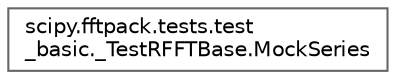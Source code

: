 digraph "Graphical Class Hierarchy"
{
 // LATEX_PDF_SIZE
  bgcolor="transparent";
  edge [fontname=Helvetica,fontsize=10,labelfontname=Helvetica,labelfontsize=10];
  node [fontname=Helvetica,fontsize=10,shape=box,height=0.2,width=0.4];
  rankdir="LR";
  Node0 [id="Node000000",label="scipy.fftpack.tests.test\l_basic._TestRFFTBase.MockSeries",height=0.2,width=0.4,color="grey40", fillcolor="white", style="filled",URL="$dd/ddf/classscipy_1_1fftpack_1_1tests_1_1test__basic_1_1__TestRFFTBase_1_1MockSeries.html",tooltip=" "];
}
